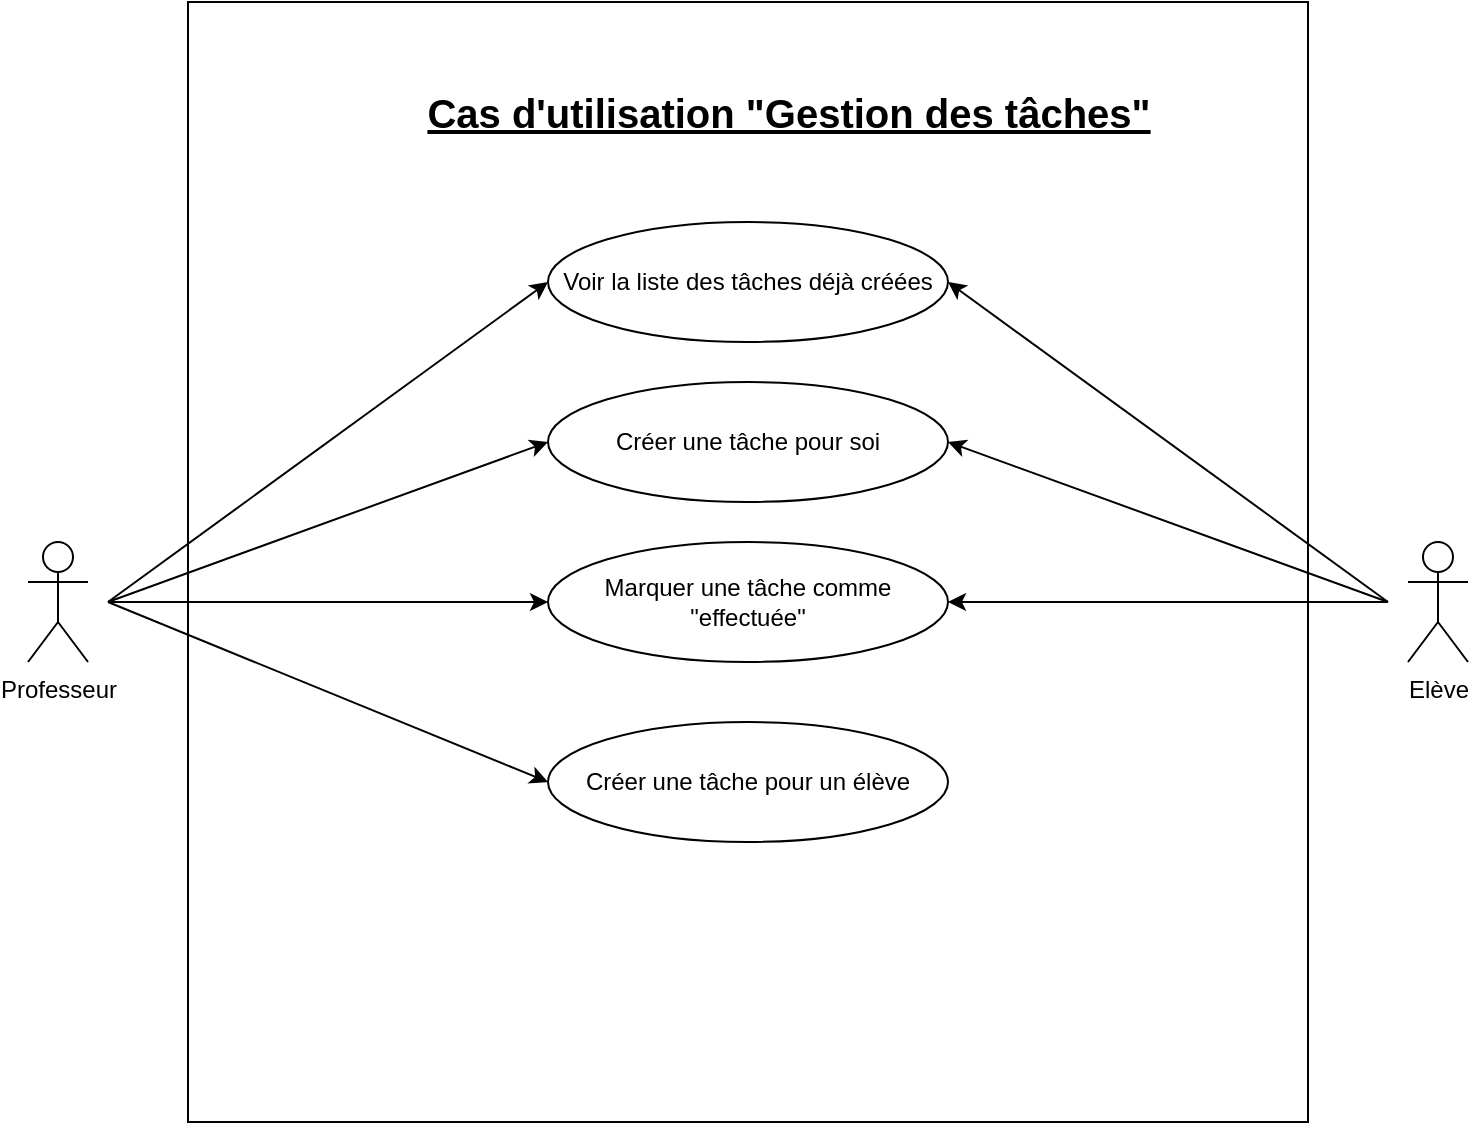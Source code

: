 <mxfile version="14.5.1" type="device"><diagram id="pbvzX-3rY17ACfLRN-KZ" name="Page-1"><mxGraphModel dx="1024" dy="592" grid="1" gridSize="10" guides="1" tooltips="1" connect="1" arrows="1" fold="1" page="1" pageScale="1" pageWidth="827" pageHeight="1169" math="0" shadow="0"><root><mxCell id="0"/><mxCell id="1" parent="0"/><mxCell id="MEeJwPvar1ZSVrfSUjnp-56" value="" style="whiteSpace=wrap;html=1;aspect=fixed;fontSize=20;" parent="1" vertex="1"><mxGeometry x="120" width="560" height="560" as="geometry"/></mxCell><mxCell id="MEeJwPvar1ZSVrfSUjnp-1" value="Professeur" style="shape=umlActor;verticalLabelPosition=bottom;verticalAlign=top;html=1;outlineConnect=0;" parent="1" vertex="1"><mxGeometry x="40" y="270" width="30" height="60" as="geometry"/></mxCell><mxCell id="MEeJwPvar1ZSVrfSUjnp-4" value="Voir la liste des tâches déjà créées" style="ellipse;whiteSpace=wrap;html=1;" parent="1" vertex="1"><mxGeometry x="300" y="110" width="200" height="60" as="geometry"/></mxCell><mxCell id="MEeJwPvar1ZSVrfSUjnp-11" value="Créer une tâche pour un élève" style="ellipse;whiteSpace=wrap;html=1;" parent="1" vertex="1"><mxGeometry x="300" y="360" width="200" height="60" as="geometry"/></mxCell><mxCell id="MEeJwPvar1ZSVrfSUjnp-40" value="Cas d'utilisation &quot;Gestion des tâches&quot;" style="text;html=1;align=center;verticalAlign=middle;resizable=0;points=[];autosize=1;strokeColor=none;fontStyle=5;fontSize=20;" parent="1" vertex="1"><mxGeometry x="230" y="40" width="380" height="30" as="geometry"/></mxCell><mxCell id="mcj0AgveJ-N9I475KVQj-1" value="Elève" style="shape=umlActor;verticalLabelPosition=bottom;verticalAlign=top;html=1;outlineConnect=0;" parent="1" vertex="1"><mxGeometry x="730" y="270" width="30" height="60" as="geometry"/></mxCell><mxCell id="QtAmPWsthRBm_u6SZMP8-1" value="Créer une tâche pour soi" style="ellipse;whiteSpace=wrap;html=1;" parent="1" vertex="1"><mxGeometry x="300" y="190" width="200" height="60" as="geometry"/></mxCell><mxCell id="QtAmPWsthRBm_u6SZMP8-2" value="Marquer une tâche comme &quot;effectuée&quot;" style="ellipse;whiteSpace=wrap;html=1;" parent="1" vertex="1"><mxGeometry x="300" y="270" width="200" height="60" as="geometry"/></mxCell><mxCell id="6UkV-yWEBedUGgBDluA6-1" value="" style="endArrow=classic;html=1;entryX=0;entryY=0.5;entryDx=0;entryDy=0;" edge="1" parent="1" target="MEeJwPvar1ZSVrfSUjnp-4"><mxGeometry width="50" height="50" relative="1" as="geometry"><mxPoint x="80" y="300" as="sourcePoint"/><mxPoint x="130" y="250" as="targetPoint"/></mxGeometry></mxCell><mxCell id="6UkV-yWEBedUGgBDluA6-2" value="" style="endArrow=classic;html=1;entryX=0;entryY=0.5;entryDx=0;entryDy=0;" edge="1" parent="1" target="QtAmPWsthRBm_u6SZMP8-1"><mxGeometry width="50" height="50" relative="1" as="geometry"><mxPoint x="80" y="300" as="sourcePoint"/><mxPoint x="130" y="250" as="targetPoint"/></mxGeometry></mxCell><mxCell id="6UkV-yWEBedUGgBDluA6-3" value="" style="endArrow=classic;html=1;entryX=0;entryY=0.5;entryDx=0;entryDy=0;" edge="1" parent="1" target="QtAmPWsthRBm_u6SZMP8-2"><mxGeometry width="50" height="50" relative="1" as="geometry"><mxPoint x="80" y="300" as="sourcePoint"/><mxPoint x="130" y="250" as="targetPoint"/></mxGeometry></mxCell><mxCell id="6UkV-yWEBedUGgBDluA6-4" value="" style="endArrow=classic;html=1;entryX=0;entryY=0.5;entryDx=0;entryDy=0;" edge="1" parent="1" target="MEeJwPvar1ZSVrfSUjnp-11"><mxGeometry width="50" height="50" relative="1" as="geometry"><mxPoint x="80" y="300" as="sourcePoint"/><mxPoint x="130" y="250" as="targetPoint"/></mxGeometry></mxCell><mxCell id="6UkV-yWEBedUGgBDluA6-5" value="" style="endArrow=classic;html=1;entryX=1;entryY=0.5;entryDx=0;entryDy=0;" edge="1" parent="1" target="MEeJwPvar1ZSVrfSUjnp-4"><mxGeometry width="50" height="50" relative="1" as="geometry"><mxPoint x="720" y="300" as="sourcePoint"/><mxPoint x="770" y="250" as="targetPoint"/></mxGeometry></mxCell><mxCell id="6UkV-yWEBedUGgBDluA6-6" value="" style="endArrow=classic;html=1;entryX=1;entryY=0.5;entryDx=0;entryDy=0;" edge="1" parent="1" target="QtAmPWsthRBm_u6SZMP8-1"><mxGeometry width="50" height="50" relative="1" as="geometry"><mxPoint x="720" y="300" as="sourcePoint"/><mxPoint x="770" y="250" as="targetPoint"/></mxGeometry></mxCell><mxCell id="6UkV-yWEBedUGgBDluA6-7" value="" style="endArrow=classic;html=1;entryX=1;entryY=0.5;entryDx=0;entryDy=0;" edge="1" parent="1" target="QtAmPWsthRBm_u6SZMP8-2"><mxGeometry width="50" height="50" relative="1" as="geometry"><mxPoint x="720" y="300" as="sourcePoint"/><mxPoint x="770" y="250" as="targetPoint"/></mxGeometry></mxCell></root></mxGraphModel></diagram></mxfile>